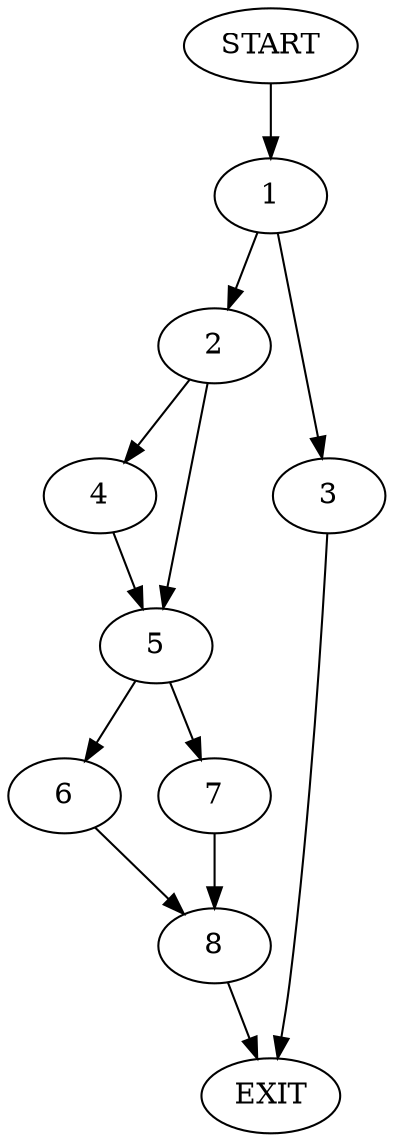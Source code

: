 digraph {
0 [label="START"]
9 [label="EXIT"]
0 -> 1
1 -> 2
1 -> 3
3 -> 9
2 -> 4
2 -> 5
4 -> 5
5 -> 6
5 -> 7
6 -> 8
7 -> 8
8 -> 9
}
